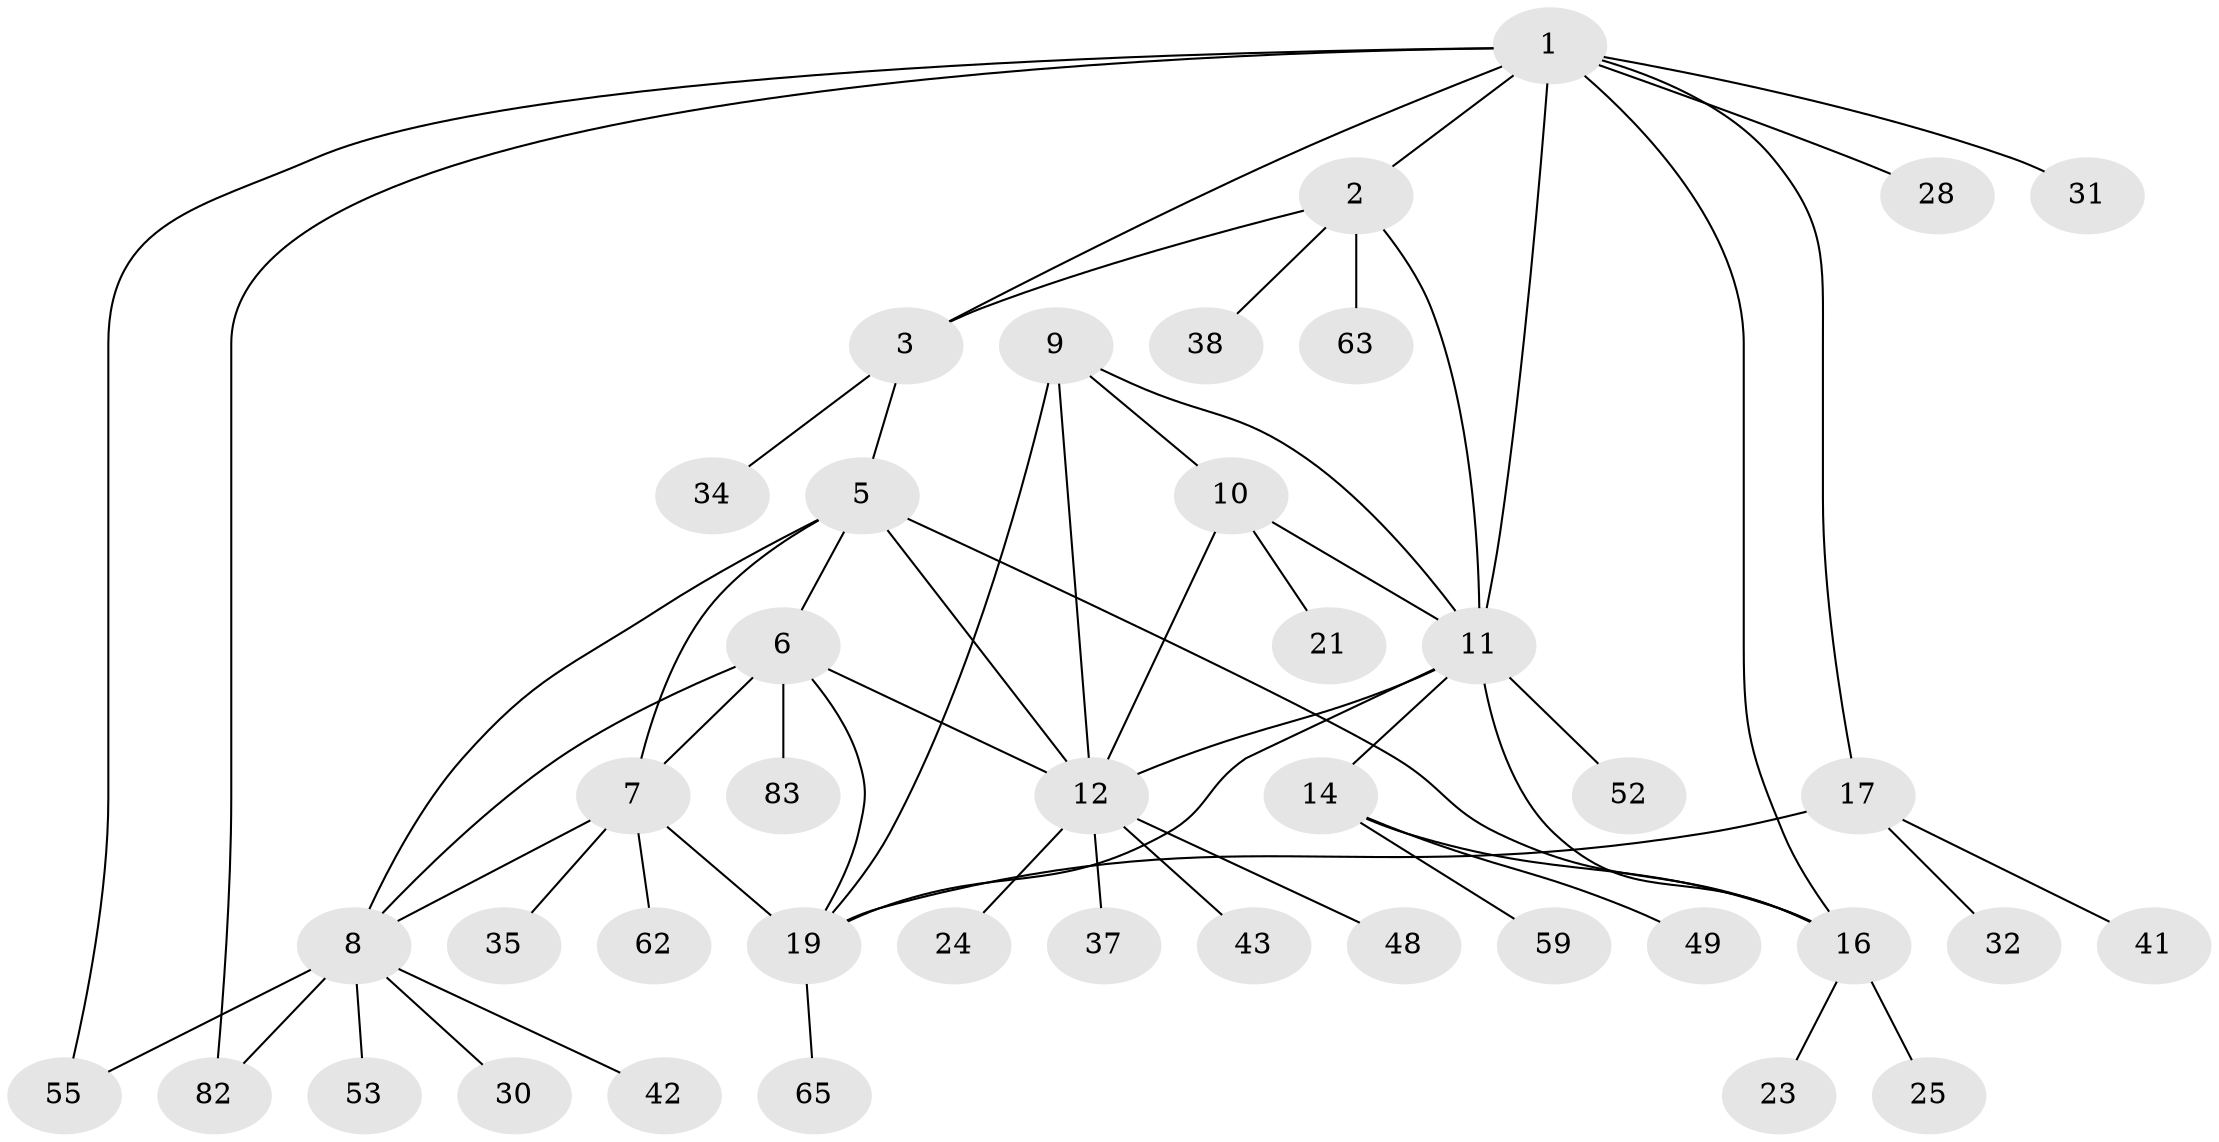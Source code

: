 // original degree distribution, {11: 0.012048192771084338, 7: 0.03614457831325301, 5: 0.04819277108433735, 3: 0.04819277108433735, 6: 0.03614457831325301, 8: 0.024096385542168676, 4: 0.04819277108433735, 16: 0.012048192771084338, 13: 0.012048192771084338, 9: 0.012048192771084338, 1: 0.5542168674698795, 2: 0.1566265060240964}
// Generated by graph-tools (version 1.1) at 2025/15/03/09/25 04:15:57]
// undirected, 41 vertices, 59 edges
graph export_dot {
graph [start="1"]
  node [color=gray90,style=filled];
  1;
  2 [super="+4+45"];
  3;
  5 [super="+39"];
  6;
  7;
  8;
  9;
  10;
  11 [super="+13"];
  12 [super="+70+73+57+50+40"];
  14;
  16 [super="+33+75"];
  17 [super="+26+18"];
  19 [super="+36+29+44+27+20+22"];
  21;
  23;
  24;
  25 [super="+54"];
  28 [super="+56"];
  30;
  31 [super="+77+69"];
  32;
  34 [super="+71"];
  35;
  37;
  38;
  41;
  42;
  43;
  48;
  49;
  52;
  53;
  55 [super="+81"];
  59;
  62;
  63;
  65;
  82;
  83;
  1 -- 2 [weight=2];
  1 -- 3;
  1 -- 11 [weight=2];
  1 -- 28;
  1 -- 31;
  1 -- 82;
  1 -- 55;
  1 -- 16;
  1 -- 17;
  2 -- 3 [weight=2];
  2 -- 38;
  2 -- 63;
  2 -- 11;
  3 -- 5;
  3 -- 34;
  5 -- 6;
  5 -- 7;
  5 -- 8;
  5 -- 16;
  5 -- 12;
  6 -- 7;
  6 -- 8;
  6 -- 12;
  6 -- 83;
  6 -- 19;
  7 -- 8;
  7 -- 35;
  7 -- 62;
  7 -- 19;
  8 -- 30;
  8 -- 42;
  8 -- 53;
  8 -- 55;
  8 -- 82;
  9 -- 10;
  9 -- 11;
  9 -- 12;
  9 -- 19;
  10 -- 11;
  10 -- 12;
  10 -- 21;
  11 -- 12 [weight=3];
  11 -- 14 [weight=2];
  11 -- 16 [weight=2];
  11 -- 52;
  11 -- 19;
  12 -- 24;
  12 -- 37;
  12 -- 43;
  12 -- 48;
  14 -- 16;
  14 -- 49;
  14 -- 59;
  16 -- 23;
  16 -- 25;
  17 -- 19 [weight=4];
  17 -- 32;
  17 -- 41;
  19 -- 65;
}
